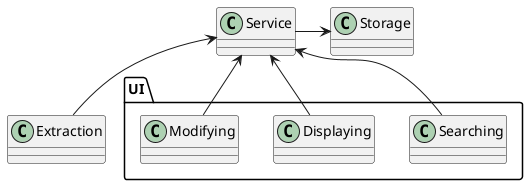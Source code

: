 @startuml

class "Extraction" as E 
' {
    ' package Crawling {}
    ' package Parsing {}
    ' package Transforming {}
    ' package Writing {}

    ' Parsing <- Crawling
    ' Transforming <- Parsing
    ' Writing <- Transforming
' }

class "Storage" as S

' package "Abstraction" as A {}

class "Service" as Sv

' package API {}

' package "Adaptor" as Ad {}

package "UI" as UI {
    class Searching
    class Displaying
    class Modifying

    ' Searching -[hidden]do- Displaying
    ' Displaying -[hidden]do- Modifying
}

' API <-up- E : write
Sv <-down- E
' Sv --> E: "read KB"
S <-left- Sv
' A <- API
' Ad -do-> API
' UI -l-> Ad
' UI -l-> Sv

Sv <-- Searching
Sv <-- Displaying
Sv <-- Modifying

@enduml